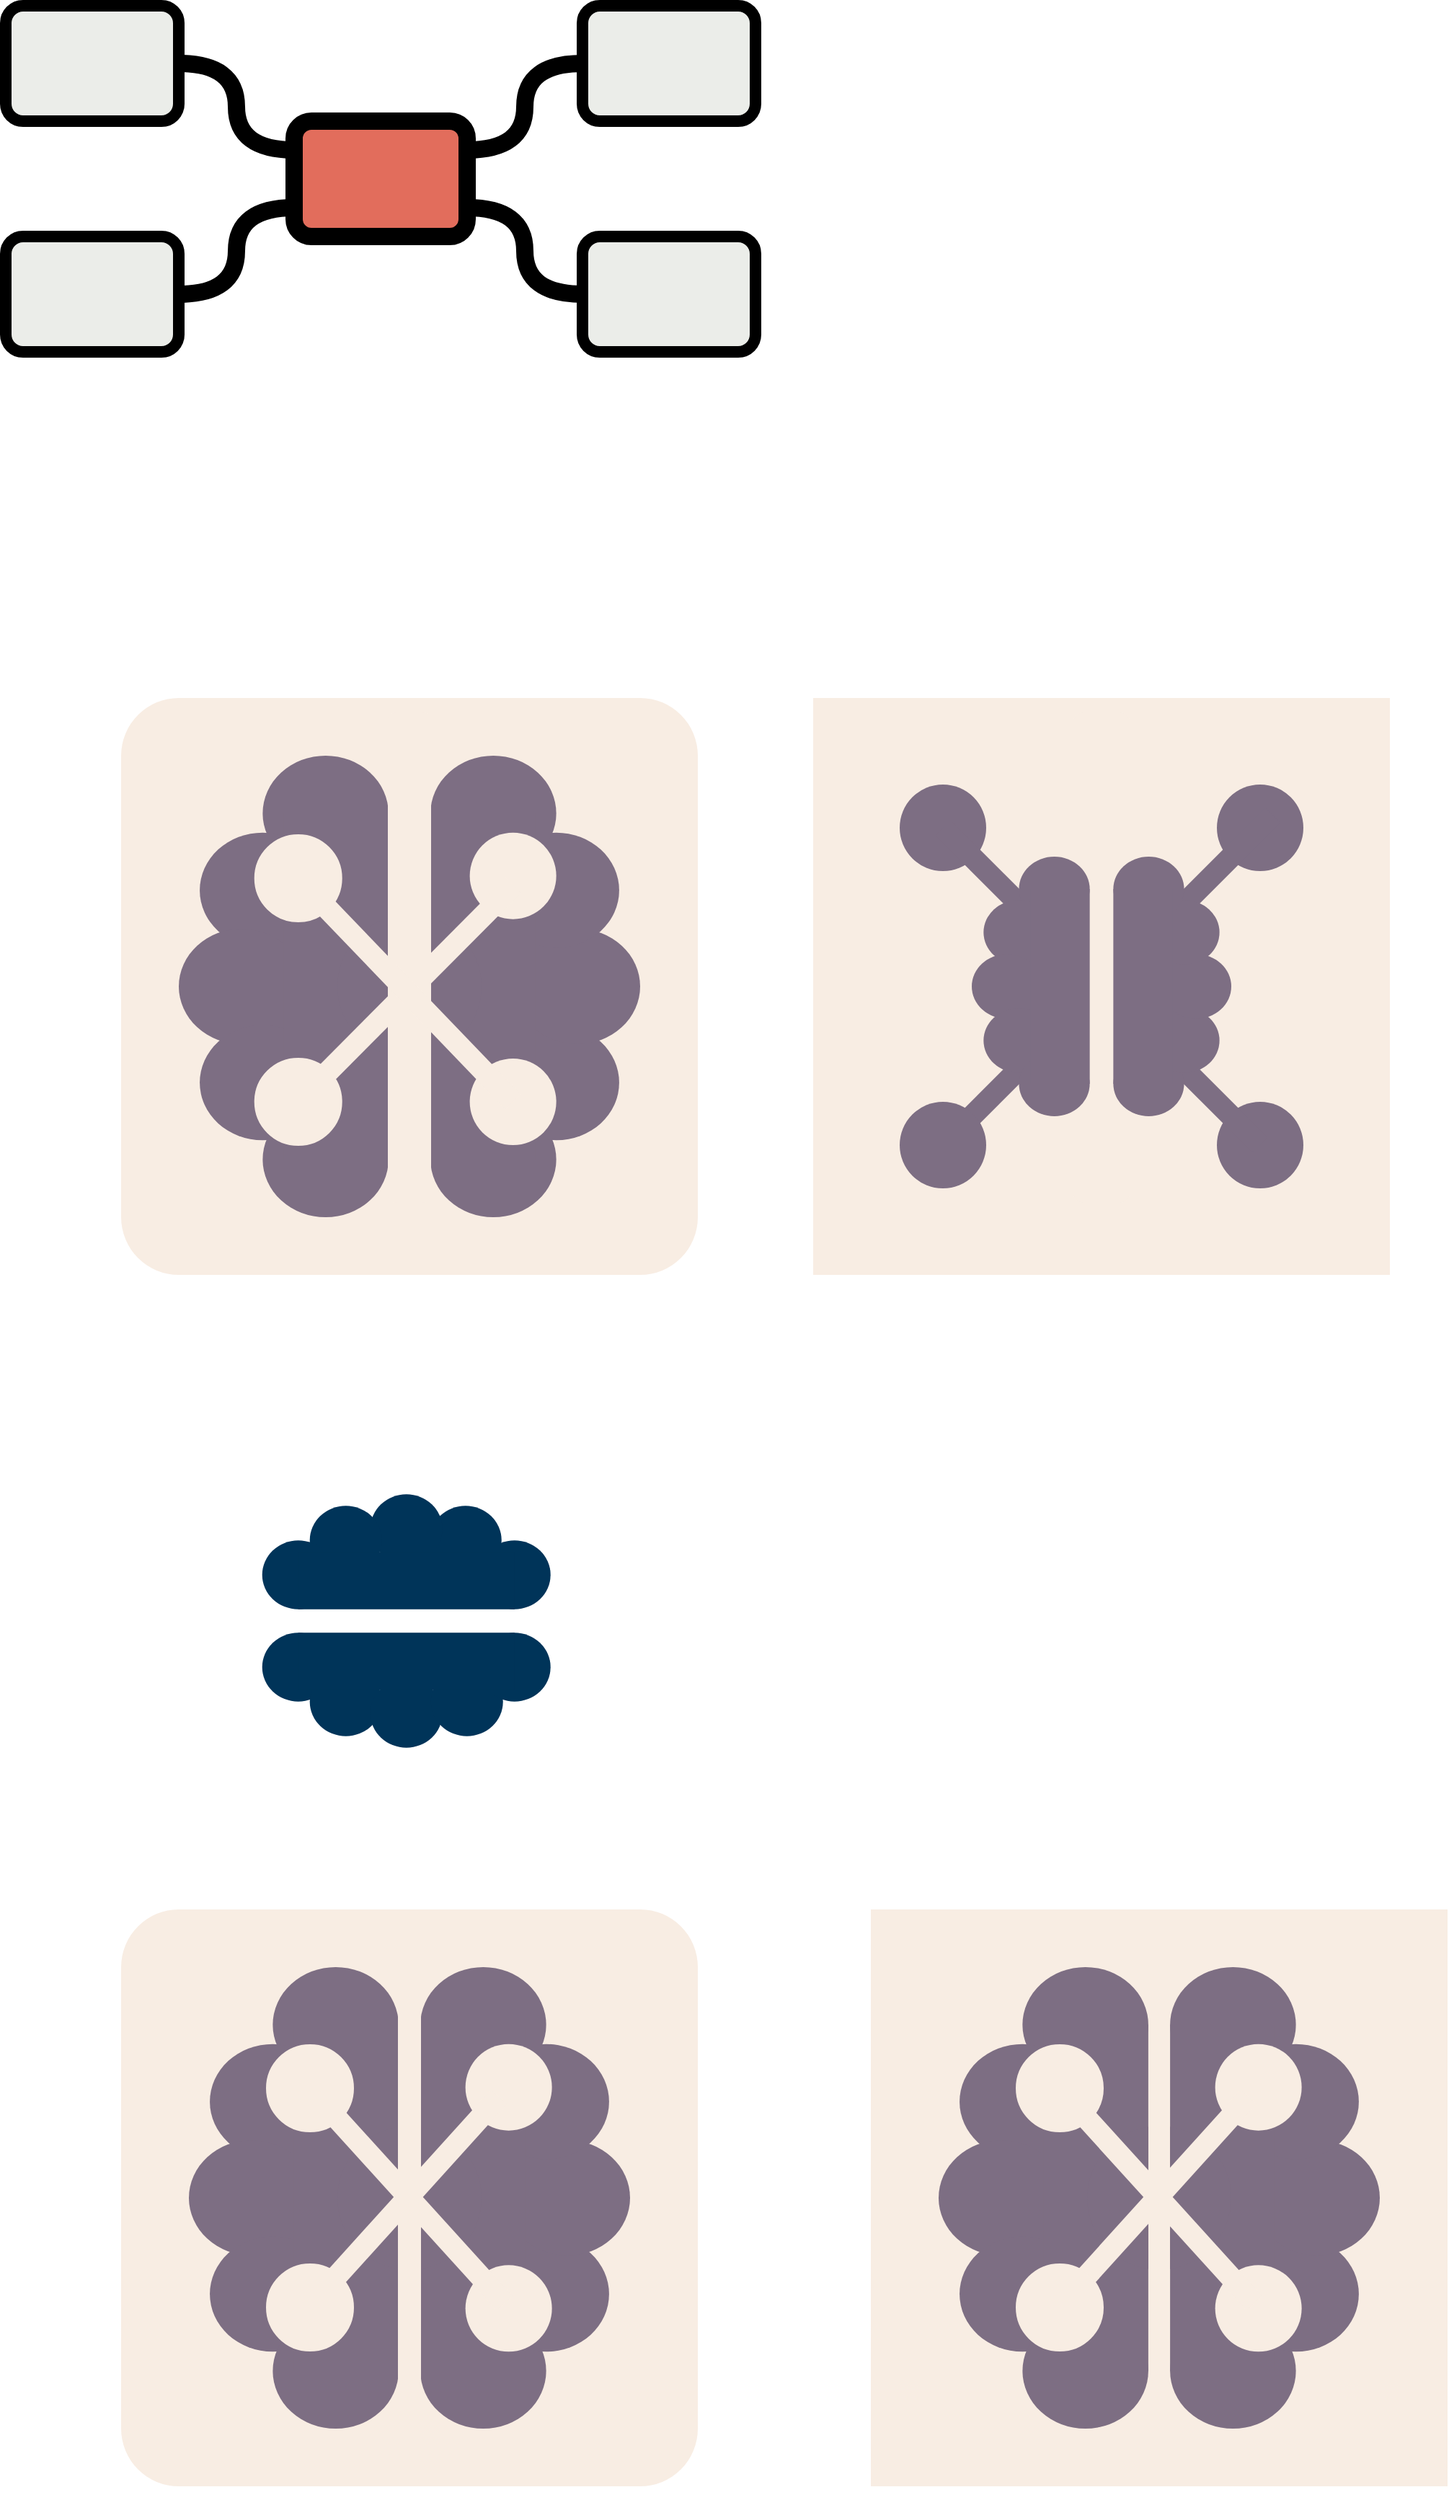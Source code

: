<mxfile version="26.0.11">
  <diagram name="Page-1" id="dM8tztQt9NShFwbWACDo">
    <mxGraphModel dx="962" dy="1101" grid="1" gridSize="10" guides="1" tooltips="1" connect="1" arrows="1" fold="1" page="1" pageScale="1" pageWidth="827" pageHeight="1169" math="0" shadow="0">
      <root>
        <mxCell id="0" />
        <mxCell id="1" parent="0" />
        <mxCell id="qqk2YeIDn_j3kmsEYsQR-13" value="" style="rounded=1;whiteSpace=wrap;html=1;fillColor=#F8EDE3;strokeColor=none;arcSize=10;" parent="1" vertex="1">
          <mxGeometry x="240" y="760" width="400" height="400" as="geometry" />
        </mxCell>
        <mxCell id="o53D91jLIQOZ8q07HQFA-19" value="" style="group" parent="1" vertex="1" connectable="0">
          <mxGeometry x="280" y="800" width="320" height="320" as="geometry" />
        </mxCell>
        <mxCell id="o53D91jLIQOZ8q07HQFA-6" value="" style="ellipse;whiteSpace=wrap;html=1;fillColor=#7D6E83;strokeColor=none;" parent="o53D91jLIQOZ8q07HQFA-19" vertex="1">
          <mxGeometry x="58.182" width="87.273" height="80" as="geometry" />
        </mxCell>
        <mxCell id="o53D91jLIQOZ8q07HQFA-7" value="" style="ellipse;whiteSpace=wrap;html=1;fillColor=#7D6E83;strokeColor=none;" parent="o53D91jLIQOZ8q07HQFA-19" vertex="1">
          <mxGeometry x="14.545" y="53.333" width="87.273" height="80" as="geometry" />
        </mxCell>
        <mxCell id="o53D91jLIQOZ8q07HQFA-8" value="" style="ellipse;whiteSpace=wrap;html=1;fillColor=#7D6E83;strokeColor=none;" parent="o53D91jLIQOZ8q07HQFA-19" vertex="1">
          <mxGeometry y="120" width="87.273" height="80" as="geometry" />
        </mxCell>
        <mxCell id="o53D91jLIQOZ8q07HQFA-9" value="" style="ellipse;whiteSpace=wrap;html=1;fillColor=#7D6E83;strokeColor=none;" parent="o53D91jLIQOZ8q07HQFA-19" vertex="1">
          <mxGeometry x="14.545" y="186.667" width="87.273" height="80" as="geometry" />
        </mxCell>
        <mxCell id="o53D91jLIQOZ8q07HQFA-10" value="" style="ellipse;whiteSpace=wrap;html=1;fillColor=#7D6E83;strokeColor=none;" parent="o53D91jLIQOZ8q07HQFA-19" vertex="1">
          <mxGeometry x="58.182" y="240" width="87.273" height="80" as="geometry" />
        </mxCell>
        <mxCell id="o53D91jLIQOZ8q07HQFA-11" value="" style="rounded=0;whiteSpace=wrap;html=1;strokeColor=none;fillColor=#7D6E83;" parent="o53D91jLIQOZ8q07HQFA-19" vertex="1">
          <mxGeometry x="72.727" y="40" width="72.727" height="240" as="geometry" />
        </mxCell>
        <mxCell id="o53D91jLIQOZ8q07HQFA-18" value="" style="group;rotation=-180;" parent="o53D91jLIQOZ8q07HQFA-19" vertex="1" connectable="0">
          <mxGeometry x="174.545" width="145.455" height="320" as="geometry" />
        </mxCell>
        <mxCell id="o53D91jLIQOZ8q07HQFA-12" value="" style="ellipse;whiteSpace=wrap;html=1;fillColor=#7D6E83;strokeColor=none;rotation=-180;" parent="o53D91jLIQOZ8q07HQFA-18" vertex="1">
          <mxGeometry y="240" width="87.273" height="80" as="geometry" />
        </mxCell>
        <mxCell id="o53D91jLIQOZ8q07HQFA-13" value="" style="ellipse;whiteSpace=wrap;html=1;fillColor=#7D6E83;strokeColor=none;rotation=-180;" parent="o53D91jLIQOZ8q07HQFA-18" vertex="1">
          <mxGeometry x="43.636" y="186.667" width="87.273" height="80" as="geometry" />
        </mxCell>
        <mxCell id="o53D91jLIQOZ8q07HQFA-14" value="" style="ellipse;whiteSpace=wrap;html=1;fillColor=#7D6E83;strokeColor=none;rotation=-180;" parent="o53D91jLIQOZ8q07HQFA-18" vertex="1">
          <mxGeometry x="58.182" y="120" width="87.273" height="80" as="geometry" />
        </mxCell>
        <mxCell id="o53D91jLIQOZ8q07HQFA-15" value="" style="ellipse;whiteSpace=wrap;html=1;fillColor=#7D6E83;strokeColor=none;rotation=-180;" parent="o53D91jLIQOZ8q07HQFA-18" vertex="1">
          <mxGeometry x="43.636" y="53.333" width="87.273" height="80" as="geometry" />
        </mxCell>
        <mxCell id="o53D91jLIQOZ8q07HQFA-16" value="" style="ellipse;whiteSpace=wrap;html=1;fillColor=#7D6E83;strokeColor=none;rotation=-180;" parent="o53D91jLIQOZ8q07HQFA-18" vertex="1">
          <mxGeometry width="87.273" height="80" as="geometry" />
        </mxCell>
        <mxCell id="o53D91jLIQOZ8q07HQFA-17" value="" style="rounded=0;whiteSpace=wrap;html=1;strokeColor=none;fillColor=#7D6E83;rotation=-180;" parent="o53D91jLIQOZ8q07HQFA-18" vertex="1">
          <mxGeometry y="40" width="72.727" height="240" as="geometry" />
        </mxCell>
        <mxCell id="qqk2YeIDn_j3kmsEYsQR-17" value="" style="ellipse;whiteSpace=wrap;html=1;strokeColor=none;fillColor=#F8EDE3;" parent="o53D91jLIQOZ8q07HQFA-18" vertex="1">
          <mxGeometry x="27.275" y="210" width="60" height="60" as="geometry" />
        </mxCell>
        <mxCell id="qqk2YeIDn_j3kmsEYsQR-15" value="" style="ellipse;whiteSpace=wrap;html=1;strokeColor=none;fillColor=#F8EDE3;" parent="o53D91jLIQOZ8q07HQFA-18" vertex="1">
          <mxGeometry x="27.275" y="53.33" width="60" height="60" as="geometry" />
        </mxCell>
        <mxCell id="qqk2YeIDn_j3kmsEYsQR-8" style="edgeStyle=orthogonalEdgeStyle;rounded=0;orthogonalLoop=1;jettySize=auto;html=1;entryX=0;entryY=0.5;entryDx=0;entryDy=0;exitX=1;exitY=0.25;exitDx=0;exitDy=0;strokeWidth=12;endArrow=none;endFill=0;curved=1;strokeColor=#000000;" parent="1" source="qqk2YeIDn_j3kmsEYsQR-1" target="qqk2YeIDn_j3kmsEYsQR-2" edge="1">
          <mxGeometry relative="1" as="geometry" />
        </mxCell>
        <mxCell id="qqk2YeIDn_j3kmsEYsQR-9" style="edgeStyle=orthogonalEdgeStyle;rounded=0;orthogonalLoop=1;jettySize=auto;html=1;exitX=1;exitY=0.75;exitDx=0;exitDy=0;entryX=0;entryY=0.5;entryDx=0;entryDy=0;strokeWidth=12;endArrow=none;endFill=0;curved=1;strokeColor=#000000;" parent="1" source="qqk2YeIDn_j3kmsEYsQR-1" target="qqk2YeIDn_j3kmsEYsQR-3" edge="1">
          <mxGeometry relative="1" as="geometry" />
        </mxCell>
        <mxCell id="qqk2YeIDn_j3kmsEYsQR-10" style="edgeStyle=orthogonalEdgeStyle;rounded=0;orthogonalLoop=1;jettySize=auto;html=1;exitX=0;exitY=0.75;exitDx=0;exitDy=0;entryX=1;entryY=0.5;entryDx=0;entryDy=0;strokeWidth=12;endArrow=none;endFill=0;curved=1;strokeColor=#000000;" parent="1" source="qqk2YeIDn_j3kmsEYsQR-1" target="qqk2YeIDn_j3kmsEYsQR-4" edge="1">
          <mxGeometry relative="1" as="geometry" />
        </mxCell>
        <mxCell id="qqk2YeIDn_j3kmsEYsQR-11" style="edgeStyle=orthogonalEdgeStyle;rounded=0;orthogonalLoop=1;jettySize=auto;html=1;exitX=0;exitY=0.25;exitDx=0;exitDy=0;entryX=1;entryY=0.5;entryDx=0;entryDy=0;strokeWidth=12;endArrow=none;endFill=0;curved=1;strokeColor=#000000;" parent="1" source="qqk2YeIDn_j3kmsEYsQR-1" target="qqk2YeIDn_j3kmsEYsQR-5" edge="1">
          <mxGeometry relative="1" as="geometry" />
        </mxCell>
        <mxCell id="qqk2YeIDn_j3kmsEYsQR-1" value="" style="rounded=1;whiteSpace=wrap;html=1;strokeWidth=12;fillColor=#E26D5C;strokeColor=#000000;" parent="1" vertex="1">
          <mxGeometry x="360" y="360" width="120" height="80" as="geometry" />
        </mxCell>
        <mxCell id="qqk2YeIDn_j3kmsEYsQR-2" value="" style="rounded=1;whiteSpace=wrap;html=1;strokeWidth=8;fillColor=#EBEDE9;strokeColor=#000000;" parent="1" vertex="1">
          <mxGeometry x="560" y="280" width="120" height="80" as="geometry" />
        </mxCell>
        <mxCell id="qqk2YeIDn_j3kmsEYsQR-3" value="" style="rounded=1;whiteSpace=wrap;html=1;strokeWidth=8;fillColor=#EBEDE9;strokeColor=#000000;" parent="1" vertex="1">
          <mxGeometry x="560" y="440" width="120" height="80" as="geometry" />
        </mxCell>
        <mxCell id="qqk2YeIDn_j3kmsEYsQR-4" value="" style="rounded=1;whiteSpace=wrap;html=1;strokeWidth=8;fillColor=#EBEDE9;strokeColor=#000000;" parent="1" vertex="1">
          <mxGeometry x="160" y="440" width="120" height="80" as="geometry" />
        </mxCell>
        <mxCell id="qqk2YeIDn_j3kmsEYsQR-5" value="" style="rounded=1;whiteSpace=wrap;html=1;strokeWidth=8;fillColor=#EBEDE9;strokeColor=#000000;" parent="1" vertex="1">
          <mxGeometry x="160" y="280" width="120" height="80" as="geometry" />
        </mxCell>
        <mxCell id="qqk2YeIDn_j3kmsEYsQR-12" value="" style="ellipse;whiteSpace=wrap;html=1;fillColor=#7D6E83;strokeColor=none;" parent="1" vertex="1">
          <mxGeometry x="390" y="910" width="100" height="100" as="geometry" />
        </mxCell>
        <mxCell id="qqk2YeIDn_j3kmsEYsQR-20" value="" style="endArrow=none;html=1;rounded=0;strokeWidth=15;exitX=0.333;exitY=0.667;exitDx=0;exitDy=0;exitPerimeter=0;strokeColor=#F8EDE3;" parent="1" source="qqk2YeIDn_j3kmsEYsQR-16" edge="1">
          <mxGeometry width="50" height="50" relative="1" as="geometry">
            <mxPoint x="320" y="1080" as="sourcePoint" />
            <mxPoint x="512" y="890" as="targetPoint" />
            <Array as="points" />
          </mxGeometry>
        </mxCell>
        <mxCell id="qqk2YeIDn_j3kmsEYsQR-16" value="" style="ellipse;whiteSpace=wrap;html=1;strokeColor=#F8EDE3;fillColor=#F8EDE3;" parent="1" vertex="1">
          <mxGeometry x="332.86" y="1010" width="60" height="60" as="geometry" />
        </mxCell>
        <mxCell id="o53D91jLIQOZ8q07HQFA-2" value="" style="endArrow=none;html=1;rounded=0;strokeWidth=15;exitX=0.5;exitY=0.5;exitDx=0;exitDy=0;exitPerimeter=0;strokeColor=#FFFFFF;" parent="1" source="qqk2YeIDn_j3kmsEYsQR-14" edge="1">
          <mxGeometry width="50" height="50" relative="1" as="geometry">
            <mxPoint x="540" y="1060" as="sourcePoint" />
            <mxPoint x="350" y="870" as="targetPoint" />
          </mxGeometry>
        </mxCell>
        <mxCell id="o53D91jLIQOZ8q07HQFA-4" value="" style="rounded=1;whiteSpace=wrap;html=1;fillColor=#F8EDE3;strokeColor=none;arcSize=20;" parent="1" vertex="1">
          <mxGeometry x="425" y="770" width="30" height="340" as="geometry" />
        </mxCell>
        <mxCell id="o53D91jLIQOZ8q07HQFA-20" value="" style="group;rotation=90;" parent="1" vertex="1" connectable="0">
          <mxGeometry x="350" y="1300" width="175" height="200" as="geometry" />
        </mxCell>
        <mxCell id="o53D91jLIQOZ8q07HQFA-21" value="" style="ellipse;whiteSpace=wrap;html=1;fillColor=#003459;strokeColor=none;rotation=90;" parent="o53D91jLIQOZ8q07HQFA-20" vertex="1">
          <mxGeometry x="139" y="43" width="47.727" height="50" as="geometry" />
        </mxCell>
        <mxCell id="o53D91jLIQOZ8q07HQFA-22" value="" style="ellipse;whiteSpace=wrap;html=1;fillColor=#003459;strokeColor=none;rotation=90;" parent="o53D91jLIQOZ8q07HQFA-20" vertex="1">
          <mxGeometry x="105" y="19" width="47.727" height="50" as="geometry" />
        </mxCell>
        <mxCell id="o53D91jLIQOZ8q07HQFA-23" value="" style="ellipse;whiteSpace=wrap;html=1;fillColor=#003459;strokeColor=none;rotation=90;" parent="o53D91jLIQOZ8q07HQFA-20" vertex="1">
          <mxGeometry x="64" y="11" width="47.727" height="50" as="geometry" />
        </mxCell>
        <mxCell id="o53D91jLIQOZ8q07HQFA-24" value="" style="ellipse;whiteSpace=wrap;html=1;fillColor=#003459;strokeColor=none;rotation=90;" parent="o53D91jLIQOZ8q07HQFA-20" vertex="1">
          <mxGeometry x="22" y="19" width="47.727" height="50" as="geometry" />
        </mxCell>
        <mxCell id="o53D91jLIQOZ8q07HQFA-25" value="" style="ellipse;whiteSpace=wrap;html=1;fillColor=#003459;strokeColor=none;rotation=90;" parent="o53D91jLIQOZ8q07HQFA-20" vertex="1">
          <mxGeometry x="-11" y="43" width="47.727" height="50" as="geometry" />
        </mxCell>
        <mxCell id="o53D91jLIQOZ8q07HQFA-26" value="" style="rounded=0;whiteSpace=wrap;html=1;strokeColor=none;fillColor=#003459;rotation=90;" parent="o53D91jLIQOZ8q07HQFA-20" vertex="1">
          <mxGeometry x="68" y="-3" width="39.773" height="150" as="geometry" />
        </mxCell>
        <mxCell id="o53D91jLIQOZ8q07HQFA-27" value="" style="group;rotation=-90;" parent="o53D91jLIQOZ8q07HQFA-20" vertex="1" connectable="0">
          <mxGeometry x="48" y="48" width="79.545" height="200" as="geometry" />
        </mxCell>
        <mxCell id="o53D91jLIQOZ8q07HQFA-28" value="" style="ellipse;whiteSpace=wrap;html=1;fillColor=#003459;strokeColor=none;rotation=-90;" parent="o53D91jLIQOZ8q07HQFA-27" vertex="1">
          <mxGeometry x="-59" y="59" width="47.727" height="50" as="geometry" />
        </mxCell>
        <mxCell id="o53D91jLIQOZ8q07HQFA-29" value="" style="ellipse;whiteSpace=wrap;html=1;fillColor=#003459;strokeColor=none;rotation=-90;" parent="o53D91jLIQOZ8q07HQFA-27" vertex="1">
          <mxGeometry x="-26" y="83" width="47.727" height="50" as="geometry" />
        </mxCell>
        <mxCell id="o53D91jLIQOZ8q07HQFA-30" value="" style="ellipse;whiteSpace=wrap;html=1;fillColor=#003459;strokeColor=none;rotation=-90;" parent="o53D91jLIQOZ8q07HQFA-27" vertex="1">
          <mxGeometry x="16" y="91" width="47.727" height="50" as="geometry" />
        </mxCell>
        <mxCell id="o53D91jLIQOZ8q07HQFA-31" value="" style="ellipse;whiteSpace=wrap;html=1;fillColor=#003459;strokeColor=none;rotation=-90;" parent="o53D91jLIQOZ8q07HQFA-27" vertex="1">
          <mxGeometry x="58" y="83" width="47.727" height="50" as="geometry" />
        </mxCell>
        <mxCell id="o53D91jLIQOZ8q07HQFA-32" value="" style="ellipse;whiteSpace=wrap;html=1;fillColor=#003459;strokeColor=none;rotation=-90;" parent="o53D91jLIQOZ8q07HQFA-27" vertex="1">
          <mxGeometry x="91" y="59" width="47.727" height="50" as="geometry" />
        </mxCell>
        <mxCell id="o53D91jLIQOZ8q07HQFA-33" value="" style="rounded=0;whiteSpace=wrap;html=1;strokeColor=none;fillColor=#003459;rotation=-90;" parent="o53D91jLIQOZ8q07HQFA-27" vertex="1">
          <mxGeometry x="20" y="5" width="39.773" height="150" as="geometry" />
        </mxCell>
        <mxCell id="8WUyxdrXLbyLRGO1gfWQ-1" value="" style="rounded=0;whiteSpace=wrap;html=1;fillColor=#F8EDE3;strokeColor=none;arcSize=0;" parent="1" vertex="1">
          <mxGeometry x="720" y="760" width="400" height="400" as="geometry" />
        </mxCell>
        <mxCell id="8WUyxdrXLbyLRGO1gfWQ-2" value="" style="ellipse;whiteSpace=wrap;html=1;fillColor=#7D6E83;strokeColor=none;" parent="1" vertex="1">
          <mxGeometry x="870" y="910" width="100" height="100" as="geometry" />
        </mxCell>
        <mxCell id="8WUyxdrXLbyLRGO1gfWQ-3" value="" style="ellipse;whiteSpace=wrap;html=1;fillColor=#7D6E83;strokeColor=none;" parent="1" vertex="1">
          <mxGeometry x="780" y="820" width="60" height="60" as="geometry" />
        </mxCell>
        <mxCell id="8WUyxdrXLbyLRGO1gfWQ-4" value="" style="ellipse;whiteSpace=wrap;html=1;fillColor=#7D6E83;strokeColor=none;" parent="1" vertex="1">
          <mxGeometry x="1000" y="820" width="60" height="60" as="geometry" />
        </mxCell>
        <mxCell id="8WUyxdrXLbyLRGO1gfWQ-5" value="" style="ellipse;whiteSpace=wrap;html=1;fillColor=#7D6E83;strokeColor=none;" parent="1" vertex="1">
          <mxGeometry x="1000" y="1040" width="60" height="60" as="geometry" />
        </mxCell>
        <mxCell id="8WUyxdrXLbyLRGO1gfWQ-6" value="" style="endArrow=none;html=1;rounded=0;strokeWidth=15;strokeColor=#7D6E83;exitX=0.333;exitY=0.667;exitDx=0;exitDy=0;exitPerimeter=0;" parent="1" source="8WUyxdrXLbyLRGO1gfWQ-7" edge="1">
          <mxGeometry width="50" height="50" relative="1" as="geometry">
            <mxPoint x="800" y="1080" as="sourcePoint" />
            <mxPoint x="1038.787" y="841.213" as="targetPoint" />
          </mxGeometry>
        </mxCell>
        <mxCell id="8WUyxdrXLbyLRGO1gfWQ-7" value="" style="ellipse;whiteSpace=wrap;html=1;fillColor=#7D6E83;strokeColor=none;" parent="1" vertex="1">
          <mxGeometry x="780" y="1040" width="60" height="60" as="geometry" />
        </mxCell>
        <mxCell id="8WUyxdrXLbyLRGO1gfWQ-8" value="" style="endArrow=none;html=1;rounded=0;strokeWidth=15;strokeColor=#7D6E83;entryX=0.5;entryY=0.5;entryDx=0;entryDy=0;entryPerimeter=0;exitX=0.5;exitY=0.5;exitDx=0;exitDy=0;exitPerimeter=0;" parent="1" source="8WUyxdrXLbyLRGO1gfWQ-5" target="8WUyxdrXLbyLRGO1gfWQ-3" edge="1">
          <mxGeometry width="50" height="50" relative="1" as="geometry">
            <mxPoint x="1020" y="1060" as="sourcePoint" />
            <mxPoint x="864" y="904" as="targetPoint" />
          </mxGeometry>
        </mxCell>
        <mxCell id="8WUyxdrXLbyLRGO1gfWQ-9" value="" style="rounded=1;whiteSpace=wrap;html=1;fillColor=#F8EDE3;strokeColor=none;arcSize=20;" parent="1" vertex="1">
          <mxGeometry x="900" y="770" width="40" height="340" as="geometry" />
        </mxCell>
        <mxCell id="8WUyxdrXLbyLRGO1gfWQ-10" value="" style="group" parent="1" vertex="1" connectable="0">
          <mxGeometry x="830" y="870" width="180" height="180" as="geometry" />
        </mxCell>
        <mxCell id="8WUyxdrXLbyLRGO1gfWQ-11" value="" style="ellipse;whiteSpace=wrap;html=1;fillColor=#7D6E83;strokeColor=none;" parent="8WUyxdrXLbyLRGO1gfWQ-10" vertex="1">
          <mxGeometry x="32.727" width="49.091" height="45" as="geometry" />
        </mxCell>
        <mxCell id="8WUyxdrXLbyLRGO1gfWQ-12" value="" style="ellipse;whiteSpace=wrap;html=1;fillColor=#7D6E83;strokeColor=none;" parent="8WUyxdrXLbyLRGO1gfWQ-10" vertex="1">
          <mxGeometry x="8.182" y="30.0" width="49.091" height="45" as="geometry" />
        </mxCell>
        <mxCell id="8WUyxdrXLbyLRGO1gfWQ-13" value="" style="ellipse;whiteSpace=wrap;html=1;fillColor=#7D6E83;strokeColor=none;" parent="8WUyxdrXLbyLRGO1gfWQ-10" vertex="1">
          <mxGeometry y="67.5" width="49.091" height="45" as="geometry" />
        </mxCell>
        <mxCell id="8WUyxdrXLbyLRGO1gfWQ-14" value="" style="ellipse;whiteSpace=wrap;html=1;fillColor=#7D6E83;strokeColor=none;" parent="8WUyxdrXLbyLRGO1gfWQ-10" vertex="1">
          <mxGeometry x="8.182" y="105" width="49.091" height="45" as="geometry" />
        </mxCell>
        <mxCell id="8WUyxdrXLbyLRGO1gfWQ-15" value="" style="ellipse;whiteSpace=wrap;html=1;fillColor=#7D6E83;strokeColor=none;" parent="8WUyxdrXLbyLRGO1gfWQ-10" vertex="1">
          <mxGeometry x="32.727" y="135" width="49.091" height="45" as="geometry" />
        </mxCell>
        <mxCell id="8WUyxdrXLbyLRGO1gfWQ-16" value="" style="rounded=0;whiteSpace=wrap;html=1;strokeColor=none;fillColor=#7D6E83;" parent="8WUyxdrXLbyLRGO1gfWQ-10" vertex="1">
          <mxGeometry x="40.909" y="22.5" width="40.909" height="135" as="geometry" />
        </mxCell>
        <mxCell id="8WUyxdrXLbyLRGO1gfWQ-17" value="" style="group;rotation=-180;" parent="8WUyxdrXLbyLRGO1gfWQ-10" vertex="1" connectable="0">
          <mxGeometry x="98.182" width="81.818" height="180" as="geometry" />
        </mxCell>
        <mxCell id="8WUyxdrXLbyLRGO1gfWQ-18" value="" style="ellipse;whiteSpace=wrap;html=1;fillColor=#7D6E83;strokeColor=none;rotation=-180;" parent="8WUyxdrXLbyLRGO1gfWQ-17" vertex="1">
          <mxGeometry y="135" width="49.091" height="45" as="geometry" />
        </mxCell>
        <mxCell id="8WUyxdrXLbyLRGO1gfWQ-19" value="" style="ellipse;whiteSpace=wrap;html=1;fillColor=#7D6E83;strokeColor=none;rotation=-180;" parent="8WUyxdrXLbyLRGO1gfWQ-17" vertex="1">
          <mxGeometry x="24.545" y="105" width="49.091" height="45" as="geometry" />
        </mxCell>
        <mxCell id="8WUyxdrXLbyLRGO1gfWQ-20" value="" style="ellipse;whiteSpace=wrap;html=1;fillColor=#7D6E83;strokeColor=none;rotation=-180;" parent="8WUyxdrXLbyLRGO1gfWQ-17" vertex="1">
          <mxGeometry x="32.727" y="67.5" width="49.091" height="45" as="geometry" />
        </mxCell>
        <mxCell id="8WUyxdrXLbyLRGO1gfWQ-21" value="" style="ellipse;whiteSpace=wrap;html=1;fillColor=#7D6E83;strokeColor=none;rotation=-180;" parent="8WUyxdrXLbyLRGO1gfWQ-17" vertex="1">
          <mxGeometry x="24.545" y="30.0" width="49.091" height="45" as="geometry" />
        </mxCell>
        <mxCell id="8WUyxdrXLbyLRGO1gfWQ-22" value="" style="ellipse;whiteSpace=wrap;html=1;fillColor=#7D6E83;strokeColor=none;rotation=-180;" parent="8WUyxdrXLbyLRGO1gfWQ-17" vertex="1">
          <mxGeometry width="49.091" height="45" as="geometry" />
        </mxCell>
        <mxCell id="8WUyxdrXLbyLRGO1gfWQ-23" value="" style="rounded=0;whiteSpace=wrap;html=1;strokeColor=none;fillColor=#7D6E83;rotation=-180;" parent="8WUyxdrXLbyLRGO1gfWQ-17" vertex="1">
          <mxGeometry y="22.5" width="40.909" height="135" as="geometry" />
        </mxCell>
        <mxCell id="N-9yIsKkOp0_mu_NHLMs-1" value="" style="endArrow=none;html=1;rounded=0;strokeWidth=15;exitX=0.5;exitY=0.5;exitDx=0;exitDy=0;exitPerimeter=0;strokeColor=#F8EDE3;entryX=0.5;entryY=0.5;entryDx=0;entryDy=0;entryPerimeter=0;" edge="1" parent="1" source="qqk2YeIDn_j3kmsEYsQR-17" target="qqk2YeIDn_j3kmsEYsQR-14">
          <mxGeometry width="50" height="50" relative="1" as="geometry">
            <mxPoint x="550" y="1070" as="sourcePoint" />
            <mxPoint x="350" y="870" as="targetPoint" />
          </mxGeometry>
        </mxCell>
        <mxCell id="qqk2YeIDn_j3kmsEYsQR-14" value="" style="ellipse;whiteSpace=wrap;html=1;strokeColor=#F8EDE3;fillColor=#F8EDE3;" parent="1" vertex="1">
          <mxGeometry x="332.86" y="855" width="60" height="60" as="geometry" />
        </mxCell>
        <mxCell id="N-9yIsKkOp0_mu_NHLMs-2" value="" style="rounded=1;whiteSpace=wrap;html=1;fillColor=#F8EDE3;strokeColor=none;arcSize=10;" vertex="1" parent="1">
          <mxGeometry x="240" y="1600" width="400" height="400" as="geometry" />
        </mxCell>
        <mxCell id="N-9yIsKkOp0_mu_NHLMs-3" value="" style="group" vertex="1" connectable="0" parent="1">
          <mxGeometry x="280" y="1640" width="320" height="320" as="geometry" />
        </mxCell>
        <mxCell id="N-9yIsKkOp0_mu_NHLMs-4" value="" style="ellipse;whiteSpace=wrap;html=1;fillColor=#7D6E83;strokeColor=none;" vertex="1" parent="N-9yIsKkOp0_mu_NHLMs-3">
          <mxGeometry x="65.182" width="87.273" height="80" as="geometry" />
        </mxCell>
        <mxCell id="N-9yIsKkOp0_mu_NHLMs-5" value="" style="ellipse;whiteSpace=wrap;html=1;fillColor=#7D6E83;strokeColor=none;" vertex="1" parent="N-9yIsKkOp0_mu_NHLMs-3">
          <mxGeometry x="21.545" y="53.333" width="87.273" height="80" as="geometry" />
        </mxCell>
        <mxCell id="N-9yIsKkOp0_mu_NHLMs-6" value="" style="ellipse;whiteSpace=wrap;html=1;fillColor=#7D6E83;strokeColor=none;" vertex="1" parent="N-9yIsKkOp0_mu_NHLMs-3">
          <mxGeometry x="7" y="120" width="87.273" height="80" as="geometry" />
        </mxCell>
        <mxCell id="N-9yIsKkOp0_mu_NHLMs-7" value="" style="ellipse;whiteSpace=wrap;html=1;fillColor=#7D6E83;strokeColor=none;" vertex="1" parent="N-9yIsKkOp0_mu_NHLMs-3">
          <mxGeometry x="21.545" y="186.667" width="87.273" height="80" as="geometry" />
        </mxCell>
        <mxCell id="N-9yIsKkOp0_mu_NHLMs-8" value="" style="ellipse;whiteSpace=wrap;html=1;fillColor=#7D6E83;strokeColor=none;" vertex="1" parent="N-9yIsKkOp0_mu_NHLMs-3">
          <mxGeometry x="65.182" y="240" width="87.273" height="80" as="geometry" />
        </mxCell>
        <mxCell id="N-9yIsKkOp0_mu_NHLMs-9" value="" style="rounded=0;whiteSpace=wrap;html=1;strokeColor=none;fillColor=#7D6E83;" vertex="1" parent="N-9yIsKkOp0_mu_NHLMs-3">
          <mxGeometry x="79.727" y="40" width="72.727" height="240" as="geometry" />
        </mxCell>
        <mxCell id="N-9yIsKkOp0_mu_NHLMs-10" value="" style="group;rotation=-180;" vertex="1" connectable="0" parent="N-9yIsKkOp0_mu_NHLMs-3">
          <mxGeometry x="174.545" width="145.455" height="320" as="geometry" />
        </mxCell>
        <mxCell id="N-9yIsKkOp0_mu_NHLMs-11" value="" style="ellipse;whiteSpace=wrap;html=1;fillColor=#7D6E83;strokeColor=none;rotation=-180;" vertex="1" parent="N-9yIsKkOp0_mu_NHLMs-10">
          <mxGeometry x="-7" y="240" width="87.273" height="80" as="geometry" />
        </mxCell>
        <mxCell id="N-9yIsKkOp0_mu_NHLMs-12" value="" style="ellipse;whiteSpace=wrap;html=1;fillColor=#7D6E83;strokeColor=none;rotation=-180;" vertex="1" parent="N-9yIsKkOp0_mu_NHLMs-10">
          <mxGeometry x="36.636" y="186.667" width="87.273" height="80" as="geometry" />
        </mxCell>
        <mxCell id="N-9yIsKkOp0_mu_NHLMs-13" value="" style="ellipse;whiteSpace=wrap;html=1;fillColor=#7D6E83;strokeColor=none;rotation=-180;" vertex="1" parent="N-9yIsKkOp0_mu_NHLMs-10">
          <mxGeometry x="51.182" y="120" width="87.273" height="80" as="geometry" />
        </mxCell>
        <mxCell id="N-9yIsKkOp0_mu_NHLMs-14" value="" style="ellipse;whiteSpace=wrap;html=1;fillColor=#7D6E83;strokeColor=none;rotation=-180;" vertex="1" parent="N-9yIsKkOp0_mu_NHLMs-10">
          <mxGeometry x="36.636" y="53.333" width="87.273" height="80" as="geometry" />
        </mxCell>
        <mxCell id="N-9yIsKkOp0_mu_NHLMs-15" value="" style="ellipse;whiteSpace=wrap;html=1;fillColor=#7D6E83;strokeColor=none;rotation=-180;" vertex="1" parent="N-9yIsKkOp0_mu_NHLMs-10">
          <mxGeometry x="-7" width="87.273" height="80" as="geometry" />
        </mxCell>
        <mxCell id="N-9yIsKkOp0_mu_NHLMs-16" value="" style="rounded=0;whiteSpace=wrap;html=1;strokeColor=none;fillColor=#7D6E83;rotation=-180;" vertex="1" parent="N-9yIsKkOp0_mu_NHLMs-10">
          <mxGeometry x="-7" y="40" width="72.727" height="240" as="geometry" />
        </mxCell>
        <mxCell id="N-9yIsKkOp0_mu_NHLMs-17" value="" style="ellipse;whiteSpace=wrap;html=1;strokeColor=none;fillColor=#F8EDE3;" vertex="1" parent="N-9yIsKkOp0_mu_NHLMs-10">
          <mxGeometry x="24.275" y="206.67" width="60" height="60" as="geometry" />
        </mxCell>
        <mxCell id="N-9yIsKkOp0_mu_NHLMs-18" value="" style="ellipse;whiteSpace=wrap;html=1;strokeColor=none;fillColor=#F8EDE3;" vertex="1" parent="N-9yIsKkOp0_mu_NHLMs-10">
          <mxGeometry x="24.275" y="53.33" width="60" height="60" as="geometry" />
        </mxCell>
        <mxCell id="N-9yIsKkOp0_mu_NHLMs-19" value="" style="ellipse;whiteSpace=wrap;html=1;fillColor=#7D6E83;strokeColor=none;" vertex="1" parent="1">
          <mxGeometry x="390" y="1750" width="100" height="100" as="geometry" />
        </mxCell>
        <mxCell id="N-9yIsKkOp0_mu_NHLMs-20" value="" style="endArrow=none;html=1;rounded=0;strokeWidth=15;strokeColor=#F8EDE3;" edge="1" parent="1">
          <mxGeometry width="50" height="50" relative="1" as="geometry">
            <mxPoint x="379" y="1866" as="sourcePoint" />
            <mxPoint x="502" y="1730" as="targetPoint" />
            <Array as="points" />
          </mxGeometry>
        </mxCell>
        <mxCell id="N-9yIsKkOp0_mu_NHLMs-21" value="" style="ellipse;whiteSpace=wrap;html=1;strokeColor=#F8EDE3;fillColor=#F8EDE3;" vertex="1" parent="1">
          <mxGeometry x="341" y="1846" width="60" height="60" as="geometry" />
        </mxCell>
        <mxCell id="N-9yIsKkOp0_mu_NHLMs-22" value="" style="endArrow=none;html=1;rounded=0;strokeWidth=15;exitX=0.5;exitY=0.5;exitDx=0;exitDy=0;exitPerimeter=0;strokeColor=#FFFFFF;" edge="1" parent="1">
          <mxGeometry width="50" height="50" relative="1" as="geometry">
            <mxPoint x="378" y="1724" as="sourcePoint" />
            <mxPoint x="357" y="1710" as="targetPoint" />
          </mxGeometry>
        </mxCell>
        <mxCell id="N-9yIsKkOp0_mu_NHLMs-24" value="" style="endArrow=none;html=1;rounded=0;strokeWidth=15;strokeColor=#F8EDE3;" edge="1" parent="1">
          <mxGeometry width="50" height="50" relative="1" as="geometry">
            <mxPoint x="506" y="1873" as="sourcePoint" />
            <mxPoint x="378" y="1732" as="targetPoint" />
          </mxGeometry>
        </mxCell>
        <mxCell id="N-9yIsKkOp0_mu_NHLMs-25" value="" style="ellipse;whiteSpace=wrap;html=1;strokeColor=#F8EDE3;fillColor=#F8EDE3;" vertex="1" parent="1">
          <mxGeometry x="341" y="1694" width="60" height="60" as="geometry" />
        </mxCell>
        <mxCell id="N-9yIsKkOp0_mu_NHLMs-50" value="" style="endArrow=none;html=1;rounded=0;strokeWidth=16;strokeColor=#F8EDE3;" edge="1" parent="1">
          <mxGeometry width="50" height="50" relative="1" as="geometry">
            <mxPoint x="440" y="1980" as="sourcePoint" />
            <mxPoint x="440" y="1630" as="targetPoint" />
            <Array as="points" />
          </mxGeometry>
        </mxCell>
        <mxCell id="N-9yIsKkOp0_mu_NHLMs-51" value="" style="rounded=0;whiteSpace=wrap;html=1;fillColor=#F8EDE3;strokeColor=none;arcSize=10;" vertex="1" parent="1">
          <mxGeometry x="760" y="1600" width="400" height="400" as="geometry" />
        </mxCell>
        <mxCell id="N-9yIsKkOp0_mu_NHLMs-52" value="" style="group" vertex="1" connectable="0" parent="1">
          <mxGeometry x="800" y="1640" width="320" height="320" as="geometry" />
        </mxCell>
        <mxCell id="N-9yIsKkOp0_mu_NHLMs-53" value="" style="ellipse;whiteSpace=wrap;html=1;fillColor=#7D6E83;strokeColor=none;" vertex="1" parent="N-9yIsKkOp0_mu_NHLMs-52">
          <mxGeometry x="65.182" width="87.273" height="80" as="geometry" />
        </mxCell>
        <mxCell id="N-9yIsKkOp0_mu_NHLMs-54" value="" style="ellipse;whiteSpace=wrap;html=1;fillColor=#7D6E83;strokeColor=none;" vertex="1" parent="N-9yIsKkOp0_mu_NHLMs-52">
          <mxGeometry x="21.545" y="53.333" width="87.273" height="80" as="geometry" />
        </mxCell>
        <mxCell id="N-9yIsKkOp0_mu_NHLMs-55" value="" style="ellipse;whiteSpace=wrap;html=1;fillColor=#7D6E83;strokeColor=none;" vertex="1" parent="N-9yIsKkOp0_mu_NHLMs-52">
          <mxGeometry x="7" y="120" width="87.273" height="80" as="geometry" />
        </mxCell>
        <mxCell id="N-9yIsKkOp0_mu_NHLMs-56" value="" style="ellipse;whiteSpace=wrap;html=1;fillColor=#7D6E83;strokeColor=none;" vertex="1" parent="N-9yIsKkOp0_mu_NHLMs-52">
          <mxGeometry x="21.545" y="186.667" width="87.273" height="80" as="geometry" />
        </mxCell>
        <mxCell id="N-9yIsKkOp0_mu_NHLMs-57" value="" style="ellipse;whiteSpace=wrap;html=1;fillColor=#7D6E83;strokeColor=none;" vertex="1" parent="N-9yIsKkOp0_mu_NHLMs-52">
          <mxGeometry x="65.182" y="240" width="87.273" height="80" as="geometry" />
        </mxCell>
        <mxCell id="N-9yIsKkOp0_mu_NHLMs-58" value="" style="rounded=0;whiteSpace=wrap;html=1;strokeColor=none;fillColor=#7D6E83;" vertex="1" parent="N-9yIsKkOp0_mu_NHLMs-52">
          <mxGeometry x="79.727" y="40" width="72.727" height="240" as="geometry" />
        </mxCell>
        <mxCell id="N-9yIsKkOp0_mu_NHLMs-59" value="" style="group;rotation=-180;" vertex="1" connectable="0" parent="N-9yIsKkOp0_mu_NHLMs-52">
          <mxGeometry x="174.545" width="145.455" height="320" as="geometry" />
        </mxCell>
        <mxCell id="N-9yIsKkOp0_mu_NHLMs-60" value="" style="ellipse;whiteSpace=wrap;html=1;fillColor=#7D6E83;strokeColor=none;rotation=-180;" vertex="1" parent="N-9yIsKkOp0_mu_NHLMs-59">
          <mxGeometry x="-7" y="240" width="87.273" height="80" as="geometry" />
        </mxCell>
        <mxCell id="N-9yIsKkOp0_mu_NHLMs-61" value="" style="ellipse;whiteSpace=wrap;html=1;fillColor=#7D6E83;strokeColor=none;rotation=-180;" vertex="1" parent="N-9yIsKkOp0_mu_NHLMs-59">
          <mxGeometry x="36.636" y="186.667" width="87.273" height="80" as="geometry" />
        </mxCell>
        <mxCell id="N-9yIsKkOp0_mu_NHLMs-62" value="" style="ellipse;whiteSpace=wrap;html=1;fillColor=#7D6E83;strokeColor=none;rotation=-180;" vertex="1" parent="N-9yIsKkOp0_mu_NHLMs-59">
          <mxGeometry x="51.182" y="120" width="87.273" height="80" as="geometry" />
        </mxCell>
        <mxCell id="N-9yIsKkOp0_mu_NHLMs-63" value="" style="ellipse;whiteSpace=wrap;html=1;fillColor=#7D6E83;strokeColor=none;rotation=-180;" vertex="1" parent="N-9yIsKkOp0_mu_NHLMs-59">
          <mxGeometry x="36.636" y="53.333" width="87.273" height="80" as="geometry" />
        </mxCell>
        <mxCell id="N-9yIsKkOp0_mu_NHLMs-64" value="" style="ellipse;whiteSpace=wrap;html=1;fillColor=#7D6E83;strokeColor=none;rotation=-180;" vertex="1" parent="N-9yIsKkOp0_mu_NHLMs-59">
          <mxGeometry x="-7" width="87.273" height="80" as="geometry" />
        </mxCell>
        <mxCell id="N-9yIsKkOp0_mu_NHLMs-65" value="" style="rounded=0;whiteSpace=wrap;html=1;strokeColor=none;fillColor=#7D6E83;rotation=-180;" vertex="1" parent="N-9yIsKkOp0_mu_NHLMs-59">
          <mxGeometry x="-7" y="40" width="72.727" height="240" as="geometry" />
        </mxCell>
        <mxCell id="N-9yIsKkOp0_mu_NHLMs-66" value="" style="ellipse;whiteSpace=wrap;html=1;strokeColor=none;fillColor=#F8EDE3;" vertex="1" parent="N-9yIsKkOp0_mu_NHLMs-59">
          <mxGeometry x="24.275" y="206.67" width="60" height="60" as="geometry" />
        </mxCell>
        <mxCell id="N-9yIsKkOp0_mu_NHLMs-67" value="" style="ellipse;whiteSpace=wrap;html=1;strokeColor=none;fillColor=#F8EDE3;" vertex="1" parent="N-9yIsKkOp0_mu_NHLMs-59">
          <mxGeometry x="24.275" y="53.33" width="60" height="60" as="geometry" />
        </mxCell>
        <mxCell id="N-9yIsKkOp0_mu_NHLMs-68" value="" style="ellipse;whiteSpace=wrap;html=1;fillColor=#7D6E83;strokeColor=none;" vertex="1" parent="1">
          <mxGeometry x="910" y="1750" width="100" height="100" as="geometry" />
        </mxCell>
        <mxCell id="N-9yIsKkOp0_mu_NHLMs-69" value="" style="endArrow=none;html=1;rounded=0;strokeWidth=15;strokeColor=#F8EDE3;" edge="1" parent="1">
          <mxGeometry width="50" height="50" relative="1" as="geometry">
            <mxPoint x="899" y="1866" as="sourcePoint" />
            <mxPoint x="1022" y="1730" as="targetPoint" />
            <Array as="points" />
          </mxGeometry>
        </mxCell>
        <mxCell id="N-9yIsKkOp0_mu_NHLMs-70" value="" style="ellipse;whiteSpace=wrap;html=1;strokeColor=#F8EDE3;fillColor=#F8EDE3;" vertex="1" parent="1">
          <mxGeometry x="861" y="1846" width="60" height="60" as="geometry" />
        </mxCell>
        <mxCell id="N-9yIsKkOp0_mu_NHLMs-71" value="" style="endArrow=none;html=1;rounded=0;strokeWidth=15;exitX=0.5;exitY=0.5;exitDx=0;exitDy=0;exitPerimeter=0;strokeColor=#FFFFFF;" edge="1" parent="1">
          <mxGeometry width="50" height="50" relative="1" as="geometry">
            <mxPoint x="898" y="1724" as="sourcePoint" />
            <mxPoint x="877" y="1710" as="targetPoint" />
          </mxGeometry>
        </mxCell>
        <mxCell id="N-9yIsKkOp0_mu_NHLMs-72" value="" style="endArrow=none;html=1;rounded=0;strokeWidth=15;strokeColor=#F8EDE3;" edge="1" parent="1">
          <mxGeometry width="50" height="50" relative="1" as="geometry">
            <mxPoint x="1026" y="1873" as="sourcePoint" />
            <mxPoint x="898" y="1732" as="targetPoint" />
          </mxGeometry>
        </mxCell>
        <mxCell id="N-9yIsKkOp0_mu_NHLMs-73" value="" style="ellipse;whiteSpace=wrap;html=1;strokeColor=#F8EDE3;fillColor=#F8EDE3;" vertex="1" parent="1">
          <mxGeometry x="861" y="1694" width="60" height="60" as="geometry" />
        </mxCell>
        <mxCell id="N-9yIsKkOp0_mu_NHLMs-74" value="" style="endArrow=none;html=1;rounded=0;strokeWidth=15;strokeColor=#F8EDE3;entryX=0.5;entryY=0;entryDx=0;entryDy=0;exitX=0.5;exitY=1;exitDx=0;exitDy=0;" edge="1" parent="1" source="N-9yIsKkOp0_mu_NHLMs-51" target="N-9yIsKkOp0_mu_NHLMs-51">
          <mxGeometry width="50" height="50" relative="1" as="geometry">
            <mxPoint x="959.67" y="1990" as="sourcePoint" />
            <mxPoint x="959.67" y="1840" as="targetPoint" />
            <Array as="points" />
          </mxGeometry>
        </mxCell>
      </root>
    </mxGraphModel>
  </diagram>
</mxfile>
